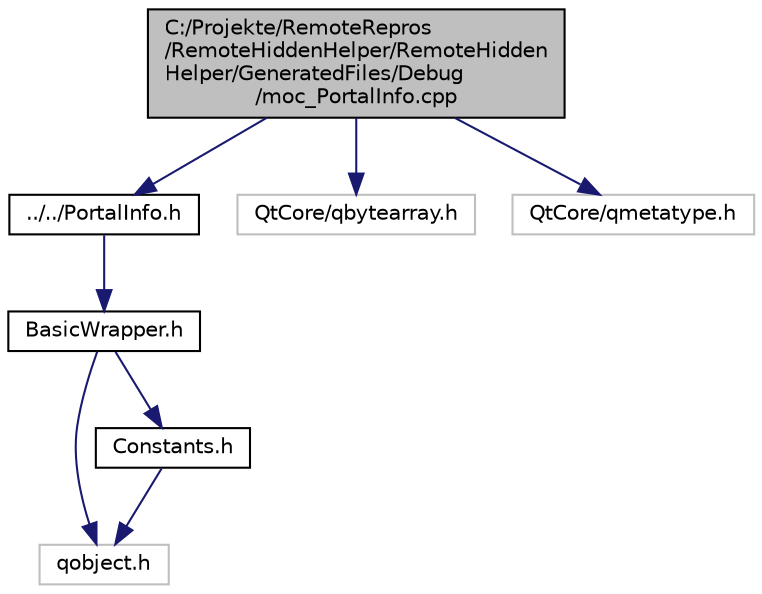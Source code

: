 digraph "C:/Projekte/RemoteRepros/RemoteHiddenHelper/RemoteHiddenHelper/GeneratedFiles/Debug/moc_PortalInfo.cpp"
{
  edge [fontname="Helvetica",fontsize="10",labelfontname="Helvetica",labelfontsize="10"];
  node [fontname="Helvetica",fontsize="10",shape=record];
  Node0 [label="C:/Projekte/RemoteRepros\l/RemoteHiddenHelper/RemoteHidden\lHelper/GeneratedFiles/Debug\l/moc_PortalInfo.cpp",height=0.2,width=0.4,color="black", fillcolor="grey75", style="filled", fontcolor="black"];
  Node0 -> Node1 [color="midnightblue",fontsize="10",style="solid",fontname="Helvetica"];
  Node1 [label="../../PortalInfo.h",height=0.2,width=0.4,color="black", fillcolor="white", style="filled",URL="$_portal_info_8h.html"];
  Node1 -> Node2 [color="midnightblue",fontsize="10",style="solid",fontname="Helvetica"];
  Node2 [label="BasicWrapper.h",height=0.2,width=0.4,color="black", fillcolor="white", style="filled",URL="$_basic_wrapper_8h.html"];
  Node2 -> Node3 [color="midnightblue",fontsize="10",style="solid",fontname="Helvetica"];
  Node3 [label="qobject.h",height=0.2,width=0.4,color="grey75", fillcolor="white", style="filled"];
  Node2 -> Node4 [color="midnightblue",fontsize="10",style="solid",fontname="Helvetica"];
  Node4 [label="Constants.h",height=0.2,width=0.4,color="black", fillcolor="white", style="filled",URL="$_constants_8h.html"];
  Node4 -> Node3 [color="midnightblue",fontsize="10",style="solid",fontname="Helvetica"];
  Node0 -> Node5 [color="midnightblue",fontsize="10",style="solid",fontname="Helvetica"];
  Node5 [label="QtCore/qbytearray.h",height=0.2,width=0.4,color="grey75", fillcolor="white", style="filled"];
  Node0 -> Node6 [color="midnightblue",fontsize="10",style="solid",fontname="Helvetica"];
  Node6 [label="QtCore/qmetatype.h",height=0.2,width=0.4,color="grey75", fillcolor="white", style="filled"];
}

